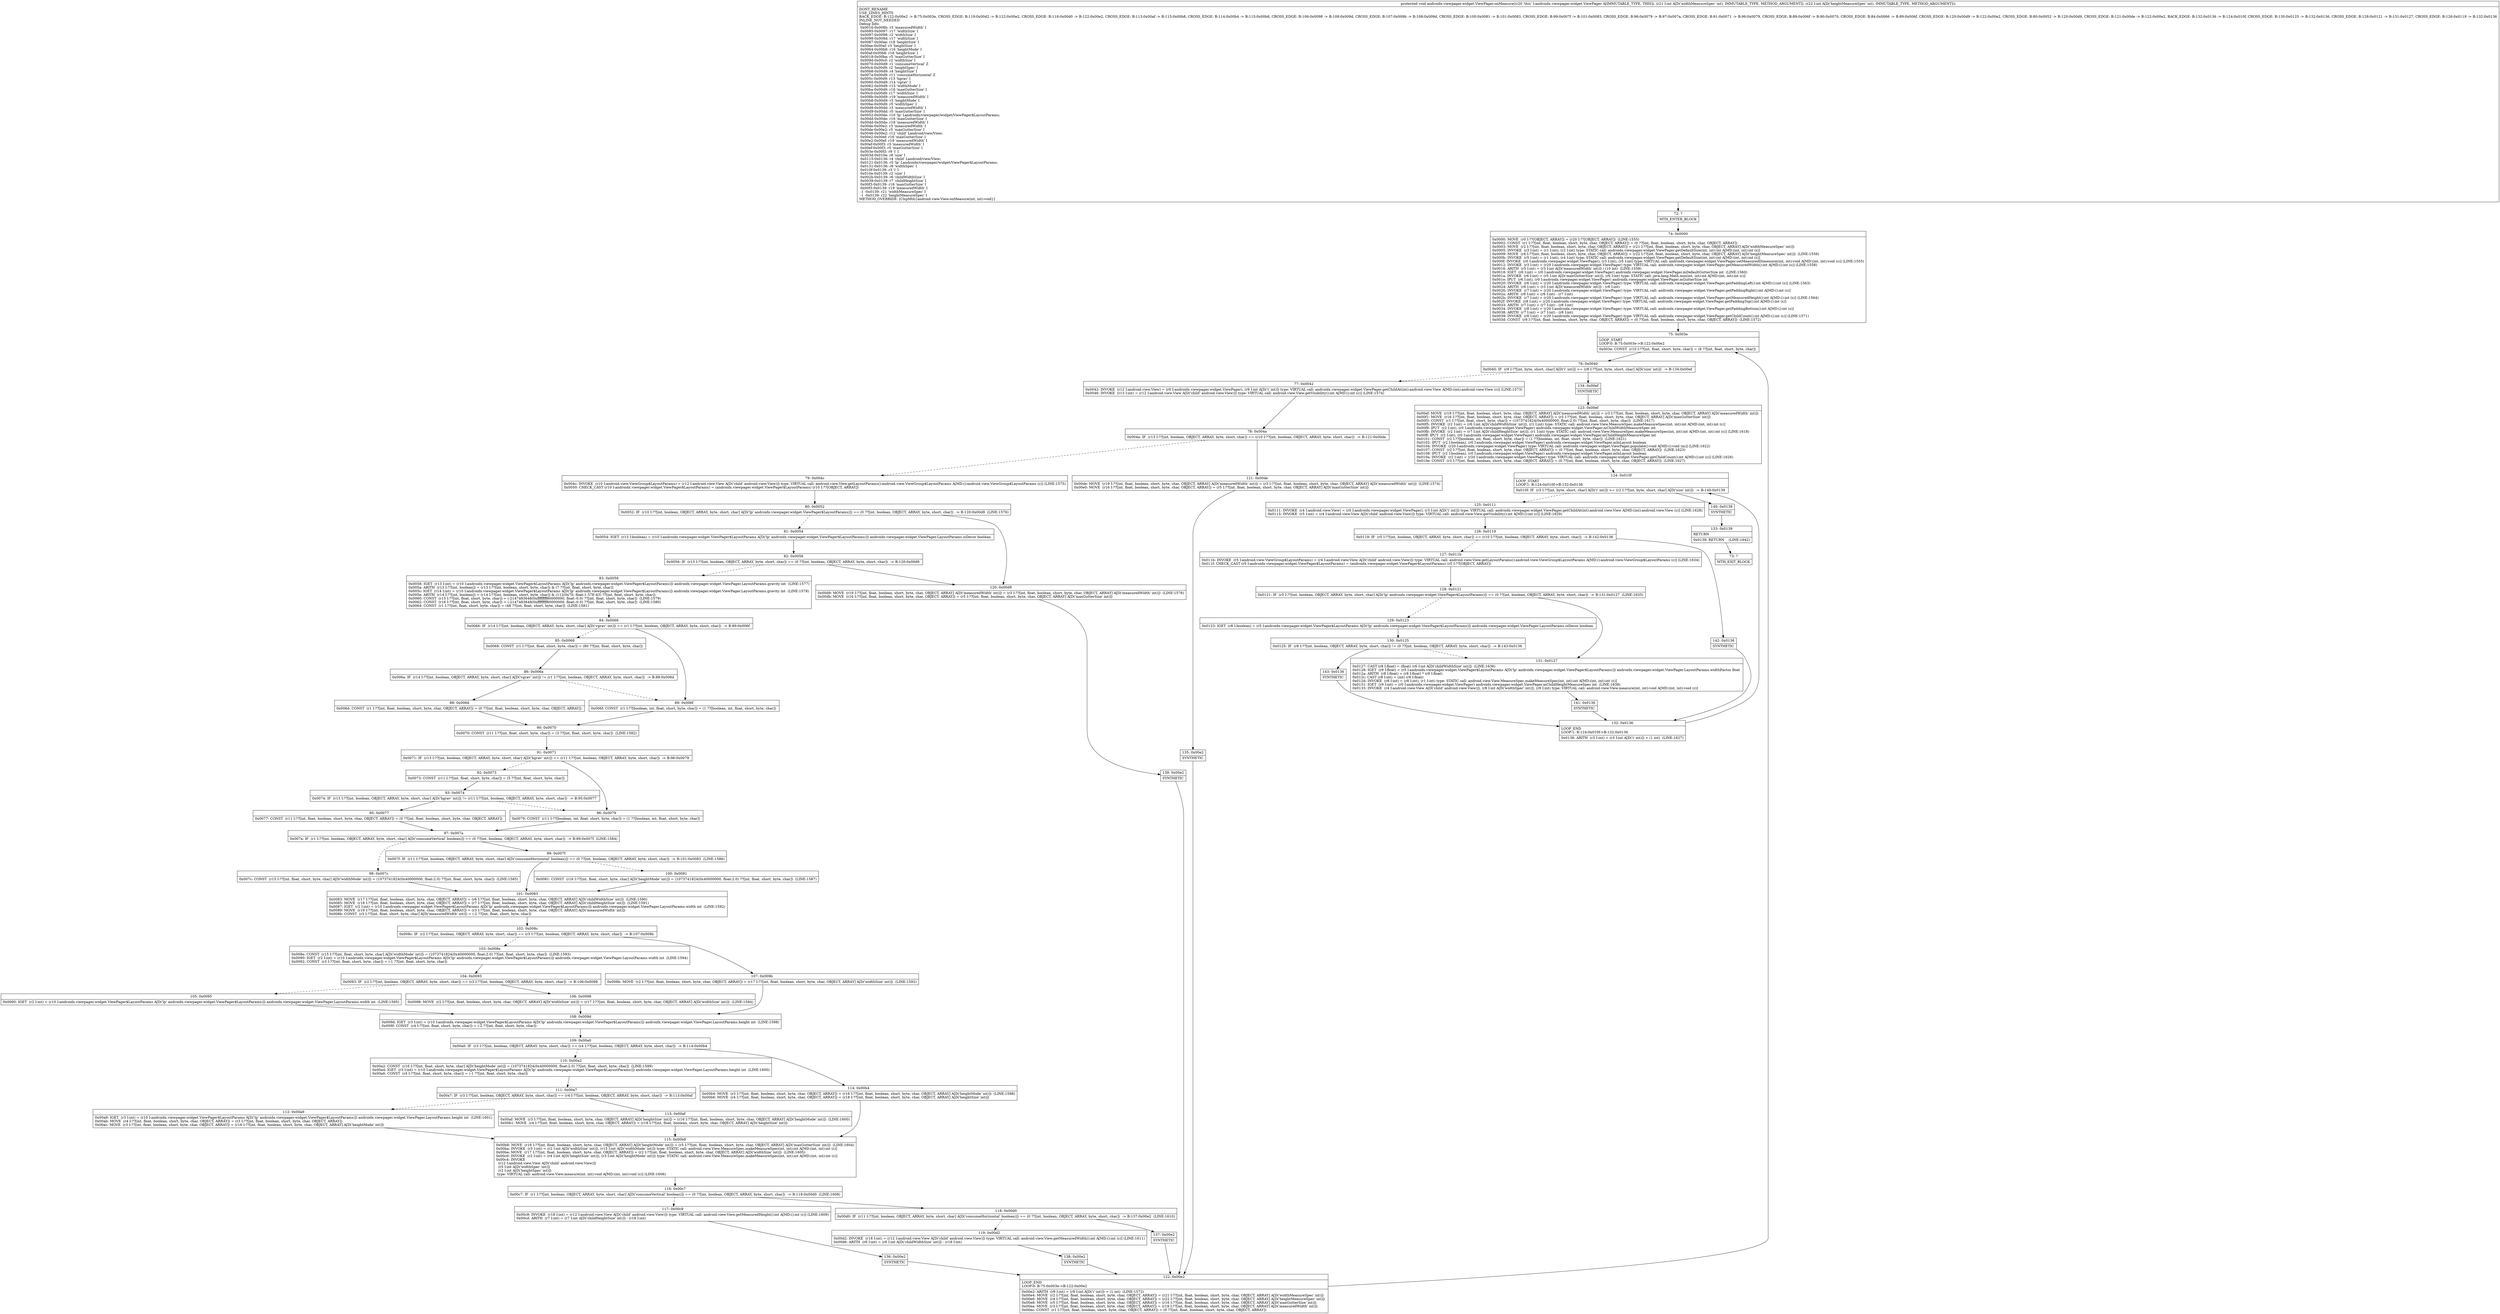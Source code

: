 digraph "CFG forandroidx.viewpager.widget.ViewPager.onMeasure(II)V" {
Node_72 [shape=record,label="{72\:\ ?|MTH_ENTER_BLOCK\l}"];
Node_74 [shape=record,label="{74\:\ 0x0000|0x0000: MOVE  (r0 I:??[OBJECT, ARRAY]) = (r20 I:??[OBJECT, ARRAY])  (LINE:1555)\l0x0002: CONST  (r1 I:??[int, float, boolean, short, byte, char, OBJECT, ARRAY]) = (0 ??[int, float, boolean, short, byte, char, OBJECT, ARRAY]) \l0x0003: MOVE  (r2 I:??[int, float, boolean, short, byte, char, OBJECT, ARRAY]) = (r21 I:??[int, float, boolean, short, byte, char, OBJECT, ARRAY] A[D('widthMeasureSpec' int)]) \l0x0005: INVOKE  (r3 I:int) = (r1 I:int), (r2 I:int) type: STATIC call: androidx.viewpager.widget.ViewPager.getDefaultSize(int, int):int A[MD:(int, int):int (s)]\l0x0009: MOVE  (r4 I:??[int, float, boolean, short, byte, char, OBJECT, ARRAY]) = (r22 I:??[int, float, boolean, short, byte, char, OBJECT, ARRAY] A[D('heightMeasureSpec' int)])  (LINE:1556)\l0x000b: INVOKE  (r5 I:int) = (r1 I:int), (r4 I:int) type: STATIC call: androidx.viewpager.widget.ViewPager.getDefaultSize(int, int):int A[MD:(int, int):int (s)]\l0x000f: INVOKE  (r0 I:androidx.viewpager.widget.ViewPager), (r3 I:int), (r5 I:int) type: VIRTUAL call: androidx.viewpager.widget.ViewPager.setMeasuredDimension(int, int):void A[MD:(int, int):void (s)] (LINE:1555)\l0x0012: INVOKE  (r3 I:int) = (r20 I:androidx.viewpager.widget.ViewPager) type: VIRTUAL call: androidx.viewpager.widget.ViewPager.getMeasuredWidth():int A[MD:():int (s)] (LINE:1558)\l0x0016: ARITH  (r5 I:int) = (r3 I:int A[D('measuredWidth' int)]) \/ (10 int)  (LINE:1559)\l0x0018: IGET  (r6 I:int) = (r0 I:androidx.viewpager.widget.ViewPager) androidx.viewpager.widget.ViewPager.mDefaultGutterSize int  (LINE:1560)\l0x001a: INVOKE  (r6 I:int) = (r5 I:int A[D('maxGutterSize' int)]), (r6 I:int) type: STATIC call: java.lang.Math.min(int, int):int A[MD:(int, int):int (c)]\l0x001e: IPUT  (r6 I:int), (r0 I:androidx.viewpager.widget.ViewPager) androidx.viewpager.widget.ViewPager.mGutterSize int \l0x0020: INVOKE  (r6 I:int) = (r20 I:androidx.viewpager.widget.ViewPager) type: VIRTUAL call: androidx.viewpager.widget.ViewPager.getPaddingLeft():int A[MD:():int (s)] (LINE:1563)\l0x0024: ARITH  (r6 I:int) = (r3 I:int A[D('measuredWidth' int)]) \- (r6 I:int) \l0x0026: INVOKE  (r7 I:int) = (r20 I:androidx.viewpager.widget.ViewPager) type: VIRTUAL call: androidx.viewpager.widget.ViewPager.getPaddingRight():int A[MD:():int (s)]\l0x002a: ARITH  (r6 I:int) = (r6 I:int) \- (r7 I:int) \l0x002b: INVOKE  (r7 I:int) = (r20 I:androidx.viewpager.widget.ViewPager) type: VIRTUAL call: androidx.viewpager.widget.ViewPager.getMeasuredHeight():int A[MD:():int (s)] (LINE:1564)\l0x002f: INVOKE  (r8 I:int) = (r20 I:androidx.viewpager.widget.ViewPager) type: VIRTUAL call: androidx.viewpager.widget.ViewPager.getPaddingTop():int A[MD:():int (s)]\l0x0033: ARITH  (r7 I:int) = (r7 I:int) \- (r8 I:int) \l0x0034: INVOKE  (r8 I:int) = (r20 I:androidx.viewpager.widget.ViewPager) type: VIRTUAL call: androidx.viewpager.widget.ViewPager.getPaddingBottom():int A[MD:():int (s)]\l0x0038: ARITH  (r7 I:int) = (r7 I:int) \- (r8 I:int) \l0x0039: INVOKE  (r8 I:int) = (r20 I:androidx.viewpager.widget.ViewPager) type: VIRTUAL call: androidx.viewpager.widget.ViewPager.getChildCount():int A[MD:():int (c)] (LINE:1571)\l0x003d: CONST  (r9 I:??[int, float, boolean, short, byte, char, OBJECT, ARRAY]) = (0 ??[int, float, boolean, short, byte, char, OBJECT, ARRAY])  (LINE:1572)\l}"];
Node_75 [shape=record,label="{75\:\ 0x003e|LOOP_START\lLOOP:0: B:75:0x003e\-\>B:122:0x00e2\l|0x003e: CONST  (r10 I:??[int, float, short, byte, char]) = (8 ??[int, float, short, byte, char]) \l}"];
Node_76 [shape=record,label="{76\:\ 0x0040|0x0040: IF  (r9 I:??[int, byte, short, char] A[D('i' int)]) \>= (r8 I:??[int, byte, short, char] A[D('size' int)])  \-\> B:134:0x00ef \l}"];
Node_77 [shape=record,label="{77\:\ 0x0042|0x0042: INVOKE  (r12 I:android.view.View) = (r0 I:androidx.viewpager.widget.ViewPager), (r9 I:int A[D('i' int)]) type: VIRTUAL call: androidx.viewpager.widget.ViewPager.getChildAt(int):android.view.View A[MD:(int):android.view.View (c)] (LINE:1573)\l0x0046: INVOKE  (r13 I:int) = (r12 I:android.view.View A[D('child' android.view.View)]) type: VIRTUAL call: android.view.View.getVisibility():int A[MD:():int (c)] (LINE:1574)\l}"];
Node_78 [shape=record,label="{78\:\ 0x004a|0x004a: IF  (r13 I:??[int, boolean, OBJECT, ARRAY, byte, short, char]) == (r10 I:??[int, boolean, OBJECT, ARRAY, byte, short, char])  \-\> B:121:0x00de \l}"];
Node_79 [shape=record,label="{79\:\ 0x004c|0x004c: INVOKE  (r10 I:android.view.ViewGroup$LayoutParams) = (r12 I:android.view.View A[D('child' android.view.View)]) type: VIRTUAL call: android.view.View.getLayoutParams():android.view.ViewGroup$LayoutParams A[MD:():android.view.ViewGroup$LayoutParams (c)] (LINE:1575)\l0x0050: CHECK_CAST (r10 I:androidx.viewpager.widget.ViewPager$LayoutParams) = (androidx.viewpager.widget.ViewPager$LayoutParams) (r10 I:??[OBJECT, ARRAY]) \l}"];
Node_80 [shape=record,label="{80\:\ 0x0052|0x0052: IF  (r10 I:??[int, boolean, OBJECT, ARRAY, byte, short, char] A[D('lp' androidx.viewpager.widget.ViewPager$LayoutParams)]) == (0 ??[int, boolean, OBJECT, ARRAY, byte, short, char])  \-\> B:120:0x00d9  (LINE:1576)\l}"];
Node_81 [shape=record,label="{81\:\ 0x0054|0x0054: IGET  (r13 I:boolean) = (r10 I:androidx.viewpager.widget.ViewPager$LayoutParams A[D('lp' androidx.viewpager.widget.ViewPager$LayoutParams)]) androidx.viewpager.widget.ViewPager.LayoutParams.isDecor boolean \l}"];
Node_82 [shape=record,label="{82\:\ 0x0056|0x0056: IF  (r13 I:??[int, boolean, OBJECT, ARRAY, byte, short, char]) == (0 ??[int, boolean, OBJECT, ARRAY, byte, short, char])  \-\> B:120:0x00d9 \l}"];
Node_83 [shape=record,label="{83\:\ 0x0058|0x0058: IGET  (r13 I:int) = (r10 I:androidx.viewpager.widget.ViewPager$LayoutParams A[D('lp' androidx.viewpager.widget.ViewPager$LayoutParams)]) androidx.viewpager.widget.ViewPager.LayoutParams.gravity int  (LINE:1577)\l0x005a: ARITH  (r13 I:??[int, boolean]) = (r13 I:??[int, boolean, short, byte, char]) & (7 ??[int, float, short, byte, char]) \l0x005c: IGET  (r14 I:int) = (r10 I:androidx.viewpager.widget.ViewPager$LayoutParams A[D('lp' androidx.viewpager.widget.ViewPager$LayoutParams)]) androidx.viewpager.widget.ViewPager.LayoutParams.gravity int  (LINE:1578)\l0x005e: ARITH  (r14 I:??[int, boolean]) = (r14 I:??[int, boolean, short, byte, char]) & (112(0x70, float:1.57E\-43) ??[int, float, short, byte, char]) \l0x0060: CONST  (r15 I:??[int, float, short, byte, char]) = (\-2147483648(0xffffffff80000000, float:\-0.0) ??[int, float, short, byte, char])  (LINE:1579)\l0x0062: CONST  (r16 I:??[int, float, short, byte, char]) = (\-2147483648(0xffffffff80000000, float:\-0.0) ??[int, float, short, byte, char])  (LINE:1580)\l0x0064: CONST  (r1 I:??[int, float, short, byte, char]) = (48 ??[int, float, short, byte, char])  (LINE:1581)\l}"];
Node_84 [shape=record,label="{84\:\ 0x0066|0x0066: IF  (r14 I:??[int, boolean, OBJECT, ARRAY, byte, short, char] A[D('vgrav' int)]) == (r1 I:??[int, boolean, OBJECT, ARRAY, byte, short, char])  \-\> B:89:0x006f \l}"];
Node_85 [shape=record,label="{85\:\ 0x0068|0x0068: CONST  (r1 I:??[int, float, short, byte, char]) = (80 ??[int, float, short, byte, char]) \l}"];
Node_86 [shape=record,label="{86\:\ 0x006a|0x006a: IF  (r14 I:??[int, boolean, OBJECT, ARRAY, byte, short, char] A[D('vgrav' int)]) != (r1 I:??[int, boolean, OBJECT, ARRAY, byte, short, char])  \-\> B:88:0x006d \l}"];
Node_88 [shape=record,label="{88\:\ 0x006d|0x006d: CONST  (r1 I:??[int, float, boolean, short, byte, char, OBJECT, ARRAY]) = (0 ??[int, float, boolean, short, byte, char, OBJECT, ARRAY]) \l}"];
Node_90 [shape=record,label="{90\:\ 0x0070|0x0070: CONST  (r11 I:??[int, float, short, byte, char]) = (3 ??[int, float, short, byte, char])  (LINE:1582)\l}"];
Node_91 [shape=record,label="{91\:\ 0x0071|0x0071: IF  (r13 I:??[int, boolean, OBJECT, ARRAY, byte, short, char] A[D('hgrav' int)]) == (r11 I:??[int, boolean, OBJECT, ARRAY, byte, short, char])  \-\> B:96:0x0079 \l}"];
Node_92 [shape=record,label="{92\:\ 0x0073|0x0073: CONST  (r11 I:??[int, float, short, byte, char]) = (5 ??[int, float, short, byte, char]) \l}"];
Node_93 [shape=record,label="{93\:\ 0x0074|0x0074: IF  (r13 I:??[int, boolean, OBJECT, ARRAY, byte, short, char] A[D('hgrav' int)]) != (r11 I:??[int, boolean, OBJECT, ARRAY, byte, short, char])  \-\> B:95:0x0077 \l}"];
Node_95 [shape=record,label="{95\:\ 0x0077|0x0077: CONST  (r11 I:??[int, float, boolean, short, byte, char, OBJECT, ARRAY]) = (0 ??[int, float, boolean, short, byte, char, OBJECT, ARRAY]) \l}"];
Node_97 [shape=record,label="{97\:\ 0x007a|0x007a: IF  (r1 I:??[int, boolean, OBJECT, ARRAY, byte, short, char] A[D('consumeVertical' boolean)]) == (0 ??[int, boolean, OBJECT, ARRAY, byte, short, char])  \-\> B:99:0x007f  (LINE:1584)\l}"];
Node_98 [shape=record,label="{98\:\ 0x007c|0x007c: CONST  (r15 I:??[int, float, short, byte, char] A[D('widthMode' int)]) = (1073741824(0x40000000, float:2.0) ??[int, float, short, byte, char])  (LINE:1585)\l}"];
Node_101 [shape=record,label="{101\:\ 0x0083|0x0083: MOVE  (r17 I:??[int, float, boolean, short, byte, char, OBJECT, ARRAY]) = (r6 I:??[int, float, boolean, short, byte, char, OBJECT, ARRAY] A[D('childWidthSize' int)])  (LINE:1590)\l0x0085: MOVE  (r18 I:??[int, float, boolean, short, byte, char, OBJECT, ARRAY]) = (r7 I:??[int, float, boolean, short, byte, char, OBJECT, ARRAY] A[D('childHeightSize' int)])  (LINE:1591)\l0x0087: IGET  (r2 I:int) = (r10 I:androidx.viewpager.widget.ViewPager$LayoutParams A[D('lp' androidx.viewpager.widget.ViewPager$LayoutParams)]) androidx.viewpager.widget.ViewPager.LayoutParams.width int  (LINE:1592)\l0x0089: MOVE  (r19 I:??[int, float, boolean, short, byte, char, OBJECT, ARRAY]) = (r3 I:??[int, float, boolean, short, byte, char, OBJECT, ARRAY] A[D('measuredWidth' int)]) \l0x008b: CONST  (r3 I:??[int, float, short, byte, char] A[D('measuredWidth' int)]) = (\-2 ??[int, float, short, byte, char]) \l}"];
Node_102 [shape=record,label="{102\:\ 0x008c|0x008c: IF  (r2 I:??[int, boolean, OBJECT, ARRAY, byte, short, char]) == (r3 I:??[int, boolean, OBJECT, ARRAY, byte, short, char])  \-\> B:107:0x009b \l}"];
Node_103 [shape=record,label="{103\:\ 0x008e|0x008e: CONST  (r15 I:??[int, float, short, byte, char] A[D('widthMode' int)]) = (1073741824(0x40000000, float:2.0) ??[int, float, short, byte, char])  (LINE:1593)\l0x0090: IGET  (r2 I:int) = (r10 I:androidx.viewpager.widget.ViewPager$LayoutParams A[D('lp' androidx.viewpager.widget.ViewPager$LayoutParams)]) androidx.viewpager.widget.ViewPager.LayoutParams.width int  (LINE:1594)\l0x0092: CONST  (r3 I:??[int, float, short, byte, char]) = (\-1 ??[int, float, short, byte, char]) \l}"];
Node_104 [shape=record,label="{104\:\ 0x0093|0x0093: IF  (r2 I:??[int, boolean, OBJECT, ARRAY, byte, short, char]) == (r3 I:??[int, boolean, OBJECT, ARRAY, byte, short, char])  \-\> B:106:0x0098 \l}"];
Node_105 [shape=record,label="{105\:\ 0x0095|0x0095: IGET  (r2 I:int) = (r10 I:androidx.viewpager.widget.ViewPager$LayoutParams A[D('lp' androidx.viewpager.widget.ViewPager$LayoutParams)]) androidx.viewpager.widget.ViewPager.LayoutParams.width int  (LINE:1595)\l}"];
Node_108 [shape=record,label="{108\:\ 0x009d|0x009d: IGET  (r3 I:int) = (r10 I:androidx.viewpager.widget.ViewPager$LayoutParams A[D('lp' androidx.viewpager.widget.ViewPager$LayoutParams)]) androidx.viewpager.widget.ViewPager.LayoutParams.height int  (LINE:1598)\l0x009f: CONST  (r4 I:??[int, float, short, byte, char]) = (\-2 ??[int, float, short, byte, char]) \l}"];
Node_109 [shape=record,label="{109\:\ 0x00a0|0x00a0: IF  (r3 I:??[int, boolean, OBJECT, ARRAY, byte, short, char]) == (r4 I:??[int, boolean, OBJECT, ARRAY, byte, short, char])  \-\> B:114:0x00b4 \l}"];
Node_110 [shape=record,label="{110\:\ 0x00a2|0x00a2: CONST  (r16 I:??[int, float, short, byte, char] A[D('heightMode' int)]) = (1073741824(0x40000000, float:2.0) ??[int, float, short, byte, char])  (LINE:1599)\l0x00a4: IGET  (r3 I:int) = (r10 I:androidx.viewpager.widget.ViewPager$LayoutParams A[D('lp' androidx.viewpager.widget.ViewPager$LayoutParams)]) androidx.viewpager.widget.ViewPager.LayoutParams.height int  (LINE:1600)\l0x00a6: CONST  (r4 I:??[int, float, short, byte, char]) = (\-1 ??[int, float, short, byte, char]) \l}"];
Node_111 [shape=record,label="{111\:\ 0x00a7|0x00a7: IF  (r3 I:??[int, boolean, OBJECT, ARRAY, byte, short, char]) == (r4 I:??[int, boolean, OBJECT, ARRAY, byte, short, char])  \-\> B:113:0x00af \l}"];
Node_112 [shape=record,label="{112\:\ 0x00a9|0x00a9: IGET  (r3 I:int) = (r10 I:androidx.viewpager.widget.ViewPager$LayoutParams A[D('lp' androidx.viewpager.widget.ViewPager$LayoutParams)]) androidx.viewpager.widget.ViewPager.LayoutParams.height int  (LINE:1601)\l0x00ab: MOVE  (r4 I:??[int, float, boolean, short, byte, char, OBJECT, ARRAY]) = (r3 I:??[int, float, boolean, short, byte, char, OBJECT, ARRAY]) \l0x00ac: MOVE  (r3 I:??[int, float, boolean, short, byte, char, OBJECT, ARRAY]) = (r16 I:??[int, float, boolean, short, byte, char, OBJECT, ARRAY] A[D('heightMode' int)]) \l}"];
Node_115 [shape=record,label="{115\:\ 0x00b8|0x00b8: MOVE  (r16 I:??[int, float, boolean, short, byte, char, OBJECT, ARRAY] A[D('heightMode' int)]) = (r5 I:??[int, float, boolean, short, byte, char, OBJECT, ARRAY] A[D('maxGutterSize' int)])  (LINE:1604)\l0x00ba: INVOKE  (r5 I:int) = (r2 I:int A[D('widthSize' int)]), (r15 I:int A[D('widthMode' int)]) type: STATIC call: android.view.View.MeasureSpec.makeMeasureSpec(int, int):int A[MD:(int, int):int (c)]\l0x00be: MOVE  (r17 I:??[int, float, boolean, short, byte, char, OBJECT, ARRAY]) = (r2 I:??[int, float, boolean, short, byte, char, OBJECT, ARRAY] A[D('widthSize' int)])  (LINE:1605)\l0x00c0: INVOKE  (r2 I:int) = (r4 I:int A[D('heightSize' int)]), (r3 I:int A[D('heightMode' int)]) type: STATIC call: android.view.View.MeasureSpec.makeMeasureSpec(int, int):int A[MD:(int, int):int (c)]\l0x00c4: INVOKE  \l  (r12 I:android.view.View A[D('child' android.view.View)])\l  (r5 I:int A[D('widthSpec' int)])\l  (r2 I:int A[D('heightSpec' int)])\l type: VIRTUAL call: android.view.View.measure(int, int):void A[MD:(int, int):void (c)] (LINE:1606)\l}"];
Node_116 [shape=record,label="{116\:\ 0x00c7|0x00c7: IF  (r1 I:??[int, boolean, OBJECT, ARRAY, byte, short, char] A[D('consumeVertical' boolean)]) == (0 ??[int, boolean, OBJECT, ARRAY, byte, short, char])  \-\> B:118:0x00d0  (LINE:1608)\l}"];
Node_117 [shape=record,label="{117\:\ 0x00c9|0x00c9: INVOKE  (r18 I:int) = (r12 I:android.view.View A[D('child' android.view.View)]) type: VIRTUAL call: android.view.View.getMeasuredHeight():int A[MD:():int (c)] (LINE:1609)\l0x00cd: ARITH  (r7 I:int) = (r7 I:int A[D('childHeightSize' int)]) \- (r18 I:int) \l}"];
Node_136 [shape=record,label="{136\:\ 0x00e2|SYNTHETIC\l}"];
Node_122 [shape=record,label="{122\:\ 0x00e2|LOOP_END\lLOOP:0: B:75:0x003e\-\>B:122:0x00e2\l|0x00e2: ARITH  (r9 I:int) = (r9 I:int A[D('i' int)]) + (1 int)  (LINE:1572)\l0x00e4: MOVE  (r2 I:??[int, float, boolean, short, byte, char, OBJECT, ARRAY]) = (r21 I:??[int, float, boolean, short, byte, char, OBJECT, ARRAY] A[D('widthMeasureSpec' int)]) \l0x00e6: MOVE  (r4 I:??[int, float, boolean, short, byte, char, OBJECT, ARRAY]) = (r22 I:??[int, float, boolean, short, byte, char, OBJECT, ARRAY] A[D('heightMeasureSpec' int)]) \l0x00e8: MOVE  (r5 I:??[int, float, boolean, short, byte, char, OBJECT, ARRAY]) = (r16 I:??[int, float, boolean, short, byte, char, OBJECT, ARRAY] A[D('maxGutterSize' int)]) \l0x00ea: MOVE  (r3 I:??[int, float, boolean, short, byte, char, OBJECT, ARRAY]) = (r19 I:??[int, float, boolean, short, byte, char, OBJECT, ARRAY] A[D('measuredWidth' int)]) \l0x00ec: CONST  (r1 I:??[int, float, boolean, short, byte, char, OBJECT, ARRAY]) = (0 ??[int, float, boolean, short, byte, char, OBJECT, ARRAY]) \l}"];
Node_118 [shape=record,label="{118\:\ 0x00d0|0x00d0: IF  (r11 I:??[int, boolean, OBJECT, ARRAY, byte, short, char] A[D('consumeHorizontal' boolean)]) == (0 ??[int, boolean, OBJECT, ARRAY, byte, short, char])  \-\> B:137:0x00e2  (LINE:1610)\l}"];
Node_119 [shape=record,label="{119\:\ 0x00d2|0x00d2: INVOKE  (r18 I:int) = (r12 I:android.view.View A[D('child' android.view.View)]) type: VIRTUAL call: android.view.View.getMeasuredWidth():int A[MD:():int (c)] (LINE:1611)\l0x00d6: ARITH  (r6 I:int) = (r6 I:int A[D('childWidthSize' int)]) \- (r18 I:int) \l}"];
Node_138 [shape=record,label="{138\:\ 0x00e2|SYNTHETIC\l}"];
Node_137 [shape=record,label="{137\:\ 0x00e2|SYNTHETIC\l}"];
Node_113 [shape=record,label="{113\:\ 0x00af|0x00af: MOVE  (r3 I:??[int, float, boolean, short, byte, char, OBJECT, ARRAY] A[D('heightSize' int)]) = (r16 I:??[int, float, boolean, short, byte, char, OBJECT, ARRAY] A[D('heightMode' int)])  (LINE:1600)\l0x00b1: MOVE  (r4 I:??[int, float, boolean, short, byte, char, OBJECT, ARRAY]) = (r18 I:??[int, float, boolean, short, byte, char, OBJECT, ARRAY] A[D('heightSize' int)]) \l}"];
Node_114 [shape=record,label="{114\:\ 0x00b4|0x00b4: MOVE  (r3 I:??[int, float, boolean, short, byte, char, OBJECT, ARRAY]) = (r16 I:??[int, float, boolean, short, byte, char, OBJECT, ARRAY] A[D('heightMode' int)])  (LINE:1598)\l0x00b6: MOVE  (r4 I:??[int, float, boolean, short, byte, char, OBJECT, ARRAY]) = (r18 I:??[int, float, boolean, short, byte, char, OBJECT, ARRAY] A[D('heightSize' int)]) \l}"];
Node_106 [shape=record,label="{106\:\ 0x0098|0x0098: MOVE  (r2 I:??[int, float, boolean, short, byte, char, OBJECT, ARRAY] A[D('widthSize' int)]) = (r17 I:??[int, float, boolean, short, byte, char, OBJECT, ARRAY] A[D('widthSize' int)])  (LINE:1594)\l}"];
Node_107 [shape=record,label="{107\:\ 0x009b|0x009b: MOVE  (r2 I:??[int, float, boolean, short, byte, char, OBJECT, ARRAY]) = (r17 I:??[int, float, boolean, short, byte, char, OBJECT, ARRAY] A[D('widthSize' int)])  (LINE:1592)\l}"];
Node_99 [shape=record,label="{99\:\ 0x007f|0x007f: IF  (r11 I:??[int, boolean, OBJECT, ARRAY, byte, short, char] A[D('consumeHorizontal' boolean)]) == (0 ??[int, boolean, OBJECT, ARRAY, byte, short, char])  \-\> B:101:0x0083  (LINE:1586)\l}"];
Node_100 [shape=record,label="{100\:\ 0x0081|0x0081: CONST  (r16 I:??[int, float, short, byte, char] A[D('heightMode' int)]) = (1073741824(0x40000000, float:2.0) ??[int, float, short, byte, char])  (LINE:1587)\l}"];
Node_96 [shape=record,label="{96\:\ 0x0079|0x0079: CONST  (r11 I:??[boolean, int, float, short, byte, char]) = (1 ??[boolean, int, float, short, byte, char]) \l}"];
Node_89 [shape=record,label="{89\:\ 0x006f|0x006f: CONST  (r1 I:??[boolean, int, float, short, byte, char]) = (1 ??[boolean, int, float, short, byte, char]) \l}"];
Node_120 [shape=record,label="{120\:\ 0x00d9|0x00d9: MOVE  (r19 I:??[int, float, boolean, short, byte, char, OBJECT, ARRAY] A[D('measuredWidth' int)]) = (r3 I:??[int, float, boolean, short, byte, char, OBJECT, ARRAY] A[D('measuredWidth' int)])  (LINE:1576)\l0x00db: MOVE  (r16 I:??[int, float, boolean, short, byte, char, OBJECT, ARRAY]) = (r5 I:??[int, float, boolean, short, byte, char, OBJECT, ARRAY] A[D('maxGutterSize' int)]) \l}"];
Node_139 [shape=record,label="{139\:\ 0x00e2|SYNTHETIC\l}"];
Node_121 [shape=record,label="{121\:\ 0x00de|0x00de: MOVE  (r19 I:??[int, float, boolean, short, byte, char, OBJECT, ARRAY] A[D('measuredWidth' int)]) = (r3 I:??[int, float, boolean, short, byte, char, OBJECT, ARRAY] A[D('measuredWidth' int)])  (LINE:1574)\l0x00e0: MOVE  (r16 I:??[int, float, boolean, short, byte, char, OBJECT, ARRAY]) = (r5 I:??[int, float, boolean, short, byte, char, OBJECT, ARRAY] A[D('maxGutterSize' int)]) \l}"];
Node_135 [shape=record,label="{135\:\ 0x00e2|SYNTHETIC\l}"];
Node_134 [shape=record,label="{134\:\ 0x00ef|SYNTHETIC\l}"];
Node_123 [shape=record,label="{123\:\ 0x00ef|0x00ef: MOVE  (r19 I:??[int, float, boolean, short, byte, char, OBJECT, ARRAY] A[D('measuredWidth' int)]) = (r3 I:??[int, float, boolean, short, byte, char, OBJECT, ARRAY] A[D('measuredWidth' int)]) \l0x00f1: MOVE  (r16 I:??[int, float, boolean, short, byte, char, OBJECT, ARRAY]) = (r5 I:??[int, float, boolean, short, byte, char, OBJECT, ARRAY] A[D('maxGutterSize' int)]) \l0x00f3: CONST  (r1 I:??[int, float, short, byte, char]) = (1073741824(0x40000000, float:2.0) ??[int, float, short, byte, char])  (LINE:1617)\l0x00f5: INVOKE  (r2 I:int) = (r6 I:int A[D('childWidthSize' int)]), (r1 I:int) type: STATIC call: android.view.View.MeasureSpec.makeMeasureSpec(int, int):int A[MD:(int, int):int (c)]\l0x00f9: IPUT  (r2 I:int), (r0 I:androidx.viewpager.widget.ViewPager) androidx.viewpager.widget.ViewPager.mChildWidthMeasureSpec int \l0x00fb: INVOKE  (r2 I:int) = (r7 I:int A[D('childHeightSize' int)]), (r1 I:int) type: STATIC call: android.view.View.MeasureSpec.makeMeasureSpec(int, int):int A[MD:(int, int):int (c)] (LINE:1618)\l0x00ff: IPUT  (r2 I:int), (r0 I:androidx.viewpager.widget.ViewPager) androidx.viewpager.widget.ViewPager.mChildHeightMeasureSpec int \l0x0101: CONST  (r2 I:??[boolean, int, float, short, byte, char]) = (1 ??[boolean, int, float, short, byte, char])  (LINE:1621)\l0x0102: IPUT  (r2 I:boolean), (r0 I:androidx.viewpager.widget.ViewPager) androidx.viewpager.widget.ViewPager.mInLayout boolean \l0x0104: INVOKE  (r20 I:androidx.viewpager.widget.ViewPager) type: VIRTUAL call: androidx.viewpager.widget.ViewPager.populate():void A[MD:():void (m)] (LINE:1622)\l0x0107: CONST  (r2 I:??[int, float, boolean, short, byte, char, OBJECT, ARRAY]) = (0 ??[int, float, boolean, short, byte, char, OBJECT, ARRAY])  (LINE:1623)\l0x0108: IPUT  (r2 I:boolean), (r0 I:androidx.viewpager.widget.ViewPager) androidx.viewpager.widget.ViewPager.mInLayout boolean \l0x010a: INVOKE  (r2 I:int) = (r20 I:androidx.viewpager.widget.ViewPager) type: VIRTUAL call: androidx.viewpager.widget.ViewPager.getChildCount():int A[MD:():int (c)] (LINE:1626)\l0x010e: CONST  (r3 I:??[int, float, boolean, short, byte, char, OBJECT, ARRAY]) = (0 ??[int, float, boolean, short, byte, char, OBJECT, ARRAY])  (LINE:1627)\l}"];
Node_124 [shape=record,label="{124\:\ 0x010f|LOOP_START\lLOOP:1: B:124:0x010f\-\>B:132:0x0136\l|0x010f: IF  (r3 I:??[int, byte, short, char] A[D('i' int)]) \>= (r2 I:??[int, byte, short, char] A[D('size' int)])  \-\> B:140:0x0139 \l}"];
Node_125 [shape=record,label="{125\:\ 0x0111|0x0111: INVOKE  (r4 I:android.view.View) = (r0 I:androidx.viewpager.widget.ViewPager), (r3 I:int A[D('i' int)]) type: VIRTUAL call: androidx.viewpager.widget.ViewPager.getChildAt(int):android.view.View A[MD:(int):android.view.View (c)] (LINE:1628)\l0x0115: INVOKE  (r5 I:int) = (r4 I:android.view.View A[D('child' android.view.View)]) type: VIRTUAL call: android.view.View.getVisibility():int A[MD:():int (c)] (LINE:1629)\l}"];
Node_126 [shape=record,label="{126\:\ 0x0119|0x0119: IF  (r5 I:??[int, boolean, OBJECT, ARRAY, byte, short, char]) == (r10 I:??[int, boolean, OBJECT, ARRAY, byte, short, char])  \-\> B:142:0x0136 \l}"];
Node_127 [shape=record,label="{127\:\ 0x011b|0x011b: INVOKE  (r5 I:android.view.ViewGroup$LayoutParams) = (r4 I:android.view.View A[D('child' android.view.View)]) type: VIRTUAL call: android.view.View.getLayoutParams():android.view.ViewGroup$LayoutParams A[MD:():android.view.ViewGroup$LayoutParams (c)] (LINE:1634)\l0x011f: CHECK_CAST (r5 I:androidx.viewpager.widget.ViewPager$LayoutParams) = (androidx.viewpager.widget.ViewPager$LayoutParams) (r5 I:??[OBJECT, ARRAY]) \l}"];
Node_128 [shape=record,label="{128\:\ 0x0121|0x0121: IF  (r5 I:??[int, boolean, OBJECT, ARRAY, byte, short, char] A[D('lp' androidx.viewpager.widget.ViewPager$LayoutParams)]) == (0 ??[int, boolean, OBJECT, ARRAY, byte, short, char])  \-\> B:131:0x0127  (LINE:1635)\l}"];
Node_129 [shape=record,label="{129\:\ 0x0123|0x0123: IGET  (r8 I:boolean) = (r5 I:androidx.viewpager.widget.ViewPager$LayoutParams A[D('lp' androidx.viewpager.widget.ViewPager$LayoutParams)]) androidx.viewpager.widget.ViewPager.LayoutParams.isDecor boolean \l}"];
Node_130 [shape=record,label="{130\:\ 0x0125|0x0125: IF  (r8 I:??[int, boolean, OBJECT, ARRAY, byte, short, char]) != (0 ??[int, boolean, OBJECT, ARRAY, byte, short, char])  \-\> B:143:0x0136 \l}"];
Node_143 [shape=record,label="{143\:\ 0x0136|SYNTHETIC\l}"];
Node_132 [shape=record,label="{132\:\ 0x0136|LOOP_END\lLOOP:1: B:124:0x010f\-\>B:132:0x0136\l|0x0136: ARITH  (r3 I:int) = (r3 I:int A[D('i' int)]) + (1 int)  (LINE:1627)\l}"];
Node_131 [shape=record,label="{131\:\ 0x0127|0x0127: CAST (r8 I:float) = (float) (r6 I:int A[D('childWidthSize' int)])  (LINE:1636)\l0x0128: IGET  (r9 I:float) = (r5 I:androidx.viewpager.widget.ViewPager$LayoutParams A[D('lp' androidx.viewpager.widget.ViewPager$LayoutParams)]) androidx.viewpager.widget.ViewPager.LayoutParams.widthFactor float \l0x012a: ARITH  (r8 I:float) = (r8 I:float) * (r9 I:float) \l0x012c: CAST (r8 I:int) = (int) (r8 I:float) \l0x012d: INVOKE  (r8 I:int) = (r8 I:int), (r1 I:int) type: STATIC call: android.view.View.MeasureSpec.makeMeasureSpec(int, int):int A[MD:(int, int):int (c)]\l0x0131: IGET  (r9 I:int) = (r0 I:androidx.viewpager.widget.ViewPager) androidx.viewpager.widget.ViewPager.mChildHeightMeasureSpec int  (LINE:1638)\l0x0133: INVOKE  (r4 I:android.view.View A[D('child' android.view.View)]), (r8 I:int A[D('widthSpec' int)]), (r9 I:int) type: VIRTUAL call: android.view.View.measure(int, int):void A[MD:(int, int):void (c)]\l}"];
Node_141 [shape=record,label="{141\:\ 0x0136|SYNTHETIC\l}"];
Node_142 [shape=record,label="{142\:\ 0x0136|SYNTHETIC\l}"];
Node_140 [shape=record,label="{140\:\ 0x0139|SYNTHETIC\l}"];
Node_133 [shape=record,label="{133\:\ 0x0139|RETURN\l|0x0139: RETURN    (LINE:1642)\l}"];
Node_73 [shape=record,label="{73\:\ ?|MTH_EXIT_BLOCK\l}"];
MethodNode[shape=record,label="{protected void androidx.viewpager.widget.ViewPager.onMeasure((r20 'this' I:androidx.viewpager.widget.ViewPager A[IMMUTABLE_TYPE, THIS]), (r21 I:int A[D('widthMeasureSpec' int), IMMUTABLE_TYPE, METHOD_ARGUMENT]), (r22 I:int A[D('heightMeasureSpec' int), IMMUTABLE_TYPE, METHOD_ARGUMENT]))  | DONT_RENAME\lUSE_LINES_HINTS\lBACK_EDGE: B:122:0x00e2 \-\> B:75:0x003e, CROSS_EDGE: B:119:0x00d2 \-\> B:122:0x00e2, CROSS_EDGE: B:118:0x00d0 \-\> B:122:0x00e2, CROSS_EDGE: B:113:0x00af \-\> B:115:0x00b8, CROSS_EDGE: B:114:0x00b4 \-\> B:115:0x00b8, CROSS_EDGE: B:106:0x0098 \-\> B:108:0x009d, CROSS_EDGE: B:107:0x009b \-\> B:108:0x009d, CROSS_EDGE: B:100:0x0081 \-\> B:101:0x0083, CROSS_EDGE: B:99:0x007f \-\> B:101:0x0083, CROSS_EDGE: B:96:0x0079 \-\> B:97:0x007a, CROSS_EDGE: B:91:0x0071 \-\> B:96:0x0079, CROSS_EDGE: B:89:0x006f \-\> B:90:0x0070, CROSS_EDGE: B:84:0x0066 \-\> B:89:0x006f, CROSS_EDGE: B:120:0x00d9 \-\> B:122:0x00e2, CROSS_EDGE: B:80:0x0052 \-\> B:120:0x00d9, CROSS_EDGE: B:121:0x00de \-\> B:122:0x00e2, BACK_EDGE: B:132:0x0136 \-\> B:124:0x010f, CROSS_EDGE: B:130:0x0125 \-\> B:132:0x0136, CROSS_EDGE: B:128:0x0121 \-\> B:131:0x0127, CROSS_EDGE: B:126:0x0119 \-\> B:132:0x0136\lINLINE_NOT_NEEDED\lDebug Info:\l  0x0016\-0x008b: r3 'measuredWidth' I\l  0x0085\-0x0097: r17 'widthSize' I\l  0x0097\-0x0098: r2 'widthSize' I\l  0x0098\-0x009d: r17 'widthSize' I\l  0x0087\-0x00ae: r18 'heightSize' I\l  0x00ae\-0x00af: r3 'heightSize' I\l  0x0064\-0x00b8: r16 'heightMode' I\l  0x00af\-0x00b8: r18 'heightSize' I\l  0x0018\-0x00ba: r5 'maxGutterSize' I\l  0x009d\-0x00c0: r2 'widthSize' I\l  0x0070\-0x00d9: r1 'consumeVertical' Z\l  0x00c4\-0x00d9: r2 'heightSpec' I\l  0x00b8\-0x00d9: r4 'heightSize' I\l  0x007a\-0x00d9: r11 'consumeHorizontal' Z\l  0x005c\-0x00d9: r13 'hgrav' I\l  0x0060\-0x00d9: r14 'vgrav' I\l  0x0062\-0x00d9: r15 'widthMode' I\l  0x00ba\-0x00d9: r16 'maxGutterSize' I\l  0x00c0\-0x00d9: r17 'widthSize' I\l  0x008b\-0x00d9: r19 'measuredWidth' I\l  0x00b8\-0x00d9: r3 'heightMode' I\l  0x00be\-0x00d9: r5 'widthSpec' I\l  0x00d9\-0x00dd: r3 'measuredWidth' I\l  0x00d9\-0x00dd: r5 'maxGutterSize' I\l  0x0052\-0x00de: r10 'lp' Landroidx\/viewpager\/widget\/ViewPager$LayoutParams;\l  0x00dd\-0x00de: r16 'maxGutterSize' I\l  0x00dd\-0x00de: r19 'measuredWidth' I\l  0x00de\-0x00e2: r3 'measuredWidth' I\l  0x00de\-0x00e2: r5 'maxGutterSize' I\l  0x0046\-0x00e2: r12 'child' Landroid\/view\/View;\l  0x00e2\-0x00ef: r16 'maxGutterSize' I\l  0x00e2\-0x00ef: r19 'measuredWidth' I\l  0x00ef\-0x00f3: r3 'measuredWidth' I\l  0x00ef\-0x00f3: r5 'maxGutterSize' I\l  0x003e\-0x00f3: r9 'i' I\l  0x003d\-0x010e: r8 'size' I\l  0x0115\-0x0136: r4 'child' Landroid\/view\/View;\l  0x0121\-0x0136: r5 'lp' Landroidx\/viewpager\/widget\/ViewPager$LayoutParams;\l  0x0131\-0x0136: r8 'widthSpec' I\l  0x010f\-0x0139: r3 'i' I\l  0x010e\-0x0139: r2 'size' I\l  0x002b\-0x0139: r6 'childWidthSize' I\l  0x0039\-0x0139: r7 'childHeightSize' I\l  0x00f3\-0x0139: r16 'maxGutterSize' I\l  0x00f3\-0x0139: r19 'measuredWidth' I\l  \-1 \-0x0139: r21 'widthMeasureSpec' I\l  \-1 \-0x0139: r22 'heightMeasureSpec' I\lMETHOD_OVERRIDE: [ClspMth\{android.view.View.onMeasure(int, int):void\}]\l}"];
MethodNode -> Node_72;Node_72 -> Node_74;
Node_74 -> Node_75;
Node_75 -> Node_76;
Node_76 -> Node_77[style=dashed];
Node_76 -> Node_134;
Node_77 -> Node_78;
Node_78 -> Node_79[style=dashed];
Node_78 -> Node_121;
Node_79 -> Node_80;
Node_80 -> Node_81[style=dashed];
Node_80 -> Node_120;
Node_81 -> Node_82;
Node_82 -> Node_83[style=dashed];
Node_82 -> Node_120;
Node_83 -> Node_84;
Node_84 -> Node_85[style=dashed];
Node_84 -> Node_89;
Node_85 -> Node_86;
Node_86 -> Node_88;
Node_86 -> Node_89[style=dashed];
Node_88 -> Node_90;
Node_90 -> Node_91;
Node_91 -> Node_92[style=dashed];
Node_91 -> Node_96;
Node_92 -> Node_93;
Node_93 -> Node_95;
Node_93 -> Node_96[style=dashed];
Node_95 -> Node_97;
Node_97 -> Node_98[style=dashed];
Node_97 -> Node_99;
Node_98 -> Node_101;
Node_101 -> Node_102;
Node_102 -> Node_103[style=dashed];
Node_102 -> Node_107;
Node_103 -> Node_104;
Node_104 -> Node_105[style=dashed];
Node_104 -> Node_106;
Node_105 -> Node_108;
Node_108 -> Node_109;
Node_109 -> Node_110[style=dashed];
Node_109 -> Node_114;
Node_110 -> Node_111;
Node_111 -> Node_112[style=dashed];
Node_111 -> Node_113;
Node_112 -> Node_115;
Node_115 -> Node_116;
Node_116 -> Node_117[style=dashed];
Node_116 -> Node_118;
Node_117 -> Node_136;
Node_136 -> Node_122;
Node_122 -> Node_75;
Node_118 -> Node_119[style=dashed];
Node_118 -> Node_137;
Node_119 -> Node_138;
Node_138 -> Node_122;
Node_137 -> Node_122;
Node_113 -> Node_115;
Node_114 -> Node_115;
Node_106 -> Node_108;
Node_107 -> Node_108;
Node_99 -> Node_100[style=dashed];
Node_99 -> Node_101;
Node_100 -> Node_101;
Node_96 -> Node_97;
Node_89 -> Node_90;
Node_120 -> Node_139;
Node_139 -> Node_122;
Node_121 -> Node_135;
Node_135 -> Node_122;
Node_134 -> Node_123;
Node_123 -> Node_124;
Node_124 -> Node_125[style=dashed];
Node_124 -> Node_140;
Node_125 -> Node_126;
Node_126 -> Node_127[style=dashed];
Node_126 -> Node_142;
Node_127 -> Node_128;
Node_128 -> Node_129[style=dashed];
Node_128 -> Node_131;
Node_129 -> Node_130;
Node_130 -> Node_131[style=dashed];
Node_130 -> Node_143;
Node_143 -> Node_132;
Node_132 -> Node_124;
Node_131 -> Node_141;
Node_141 -> Node_132;
Node_142 -> Node_132;
Node_140 -> Node_133;
Node_133 -> Node_73;
}

